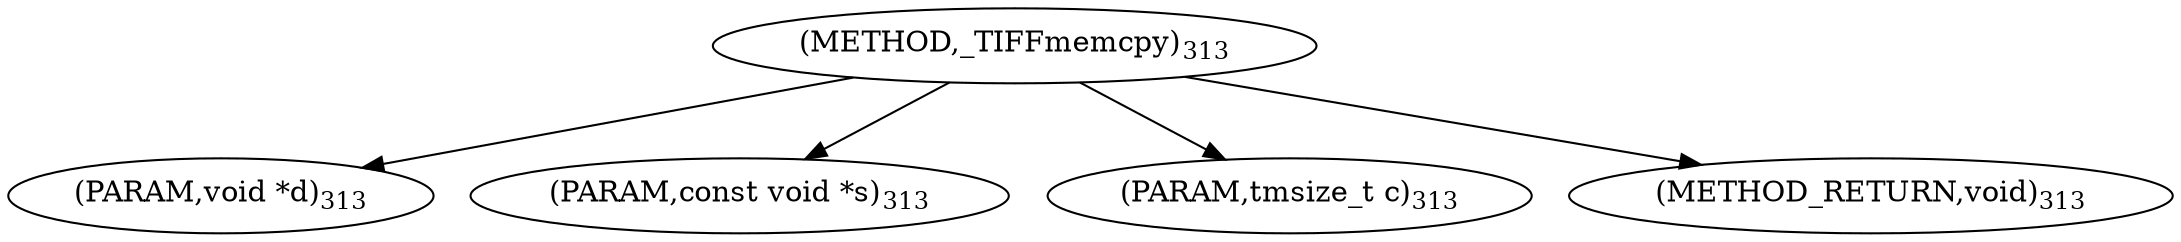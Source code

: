 digraph "_TIFFmemcpy" {  
"8390" [label = <(METHOD,_TIFFmemcpy)<SUB>313</SUB>> ]
"8391" [label = <(PARAM,void *d)<SUB>313</SUB>> ]
"8392" [label = <(PARAM,const void *s)<SUB>313</SUB>> ]
"8393" [label = <(PARAM,tmsize_t c)<SUB>313</SUB>> ]
"8394" [label = <(METHOD_RETURN,void)<SUB>313</SUB>> ]
  "8390" -> "8391" 
  "8390" -> "8392" 
  "8390" -> "8393" 
  "8390" -> "8394" 
}
